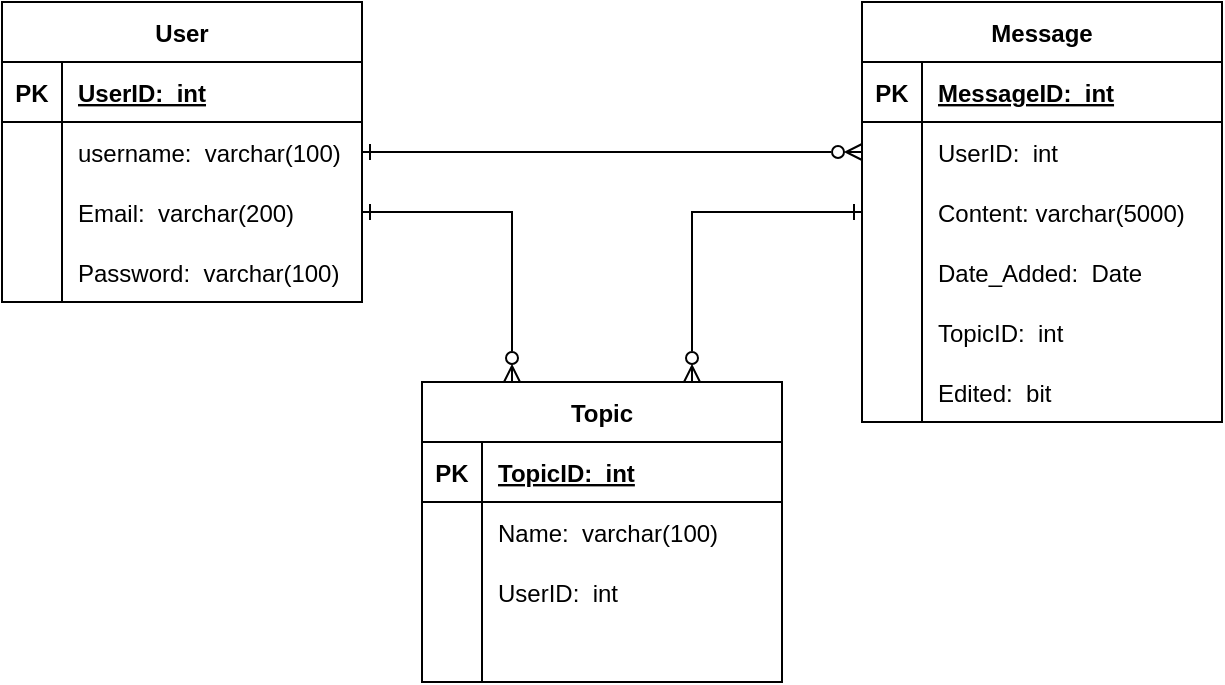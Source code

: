 <mxfile version="15.5.9" type="device"><diagram id="FPOOOFhR1Z1ZH0KkyJZs" name="Page-1"><mxGraphModel dx="868" dy="474" grid="1" gridSize="10" guides="1" tooltips="1" connect="1" arrows="1" fold="1" page="1" pageScale="1" pageWidth="850" pageHeight="1100" math="0" shadow="0"><root><mxCell id="0"/><mxCell id="1" parent="0"/><mxCell id="bhbFY5iJsf72Yhe3TVkv-2" value="User" style="shape=table;startSize=30;container=1;collapsible=1;childLayout=tableLayout;fixedRows=1;rowLines=0;fontStyle=1;align=center;resizeLast=1;" vertex="1" parent="1"><mxGeometry x="90" y="60" width="180" height="150" as="geometry"/></mxCell><mxCell id="bhbFY5iJsf72Yhe3TVkv-3" value="" style="shape=partialRectangle;collapsible=0;dropTarget=0;pointerEvents=0;fillColor=none;top=0;left=0;bottom=1;right=0;points=[[0,0.5],[1,0.5]];portConstraint=eastwest;" vertex="1" parent="bhbFY5iJsf72Yhe3TVkv-2"><mxGeometry y="30" width="180" height="30" as="geometry"/></mxCell><mxCell id="bhbFY5iJsf72Yhe3TVkv-4" value="PK" style="shape=partialRectangle;connectable=0;fillColor=none;top=0;left=0;bottom=0;right=0;fontStyle=1;overflow=hidden;" vertex="1" parent="bhbFY5iJsf72Yhe3TVkv-3"><mxGeometry width="30" height="30" as="geometry"><mxRectangle width="30" height="30" as="alternateBounds"/></mxGeometry></mxCell><mxCell id="bhbFY5iJsf72Yhe3TVkv-5" value="UserID:  int" style="shape=partialRectangle;connectable=0;fillColor=none;top=0;left=0;bottom=0;right=0;align=left;spacingLeft=6;fontStyle=5;overflow=hidden;" vertex="1" parent="bhbFY5iJsf72Yhe3TVkv-3"><mxGeometry x="30" width="150" height="30" as="geometry"><mxRectangle width="150" height="30" as="alternateBounds"/></mxGeometry></mxCell><mxCell id="bhbFY5iJsf72Yhe3TVkv-6" value="" style="shape=partialRectangle;collapsible=0;dropTarget=0;pointerEvents=0;fillColor=none;top=0;left=0;bottom=0;right=0;points=[[0,0.5],[1,0.5]];portConstraint=eastwest;" vertex="1" parent="bhbFY5iJsf72Yhe3TVkv-2"><mxGeometry y="60" width="180" height="30" as="geometry"/></mxCell><mxCell id="bhbFY5iJsf72Yhe3TVkv-7" value="" style="shape=partialRectangle;connectable=0;fillColor=none;top=0;left=0;bottom=0;right=0;editable=1;overflow=hidden;" vertex="1" parent="bhbFY5iJsf72Yhe3TVkv-6"><mxGeometry width="30" height="30" as="geometry"><mxRectangle width="30" height="30" as="alternateBounds"/></mxGeometry></mxCell><mxCell id="bhbFY5iJsf72Yhe3TVkv-8" value="username:  varchar(100)" style="shape=partialRectangle;connectable=0;fillColor=none;top=0;left=0;bottom=0;right=0;align=left;spacingLeft=6;overflow=hidden;" vertex="1" parent="bhbFY5iJsf72Yhe3TVkv-6"><mxGeometry x="30" width="150" height="30" as="geometry"><mxRectangle width="150" height="30" as="alternateBounds"/></mxGeometry></mxCell><mxCell id="bhbFY5iJsf72Yhe3TVkv-9" value="" style="shape=partialRectangle;collapsible=0;dropTarget=0;pointerEvents=0;fillColor=none;top=0;left=0;bottom=0;right=0;points=[[0,0.5],[1,0.5]];portConstraint=eastwest;" vertex="1" parent="bhbFY5iJsf72Yhe3TVkv-2"><mxGeometry y="90" width="180" height="30" as="geometry"/></mxCell><mxCell id="bhbFY5iJsf72Yhe3TVkv-10" value="" style="shape=partialRectangle;connectable=0;fillColor=none;top=0;left=0;bottom=0;right=0;editable=1;overflow=hidden;" vertex="1" parent="bhbFY5iJsf72Yhe3TVkv-9"><mxGeometry width="30" height="30" as="geometry"><mxRectangle width="30" height="30" as="alternateBounds"/></mxGeometry></mxCell><mxCell id="bhbFY5iJsf72Yhe3TVkv-11" value="Email:  varchar(200)" style="shape=partialRectangle;connectable=0;fillColor=none;top=0;left=0;bottom=0;right=0;align=left;spacingLeft=6;overflow=hidden;" vertex="1" parent="bhbFY5iJsf72Yhe3TVkv-9"><mxGeometry x="30" width="150" height="30" as="geometry"><mxRectangle width="150" height="30" as="alternateBounds"/></mxGeometry></mxCell><mxCell id="bhbFY5iJsf72Yhe3TVkv-55" value="" style="shape=partialRectangle;collapsible=0;dropTarget=0;pointerEvents=0;fillColor=none;top=0;left=0;bottom=0;right=0;points=[[0,0.5],[1,0.5]];portConstraint=eastwest;" vertex="1" parent="bhbFY5iJsf72Yhe3TVkv-2"><mxGeometry y="120" width="180" height="30" as="geometry"/></mxCell><mxCell id="bhbFY5iJsf72Yhe3TVkv-56" value="" style="shape=partialRectangle;connectable=0;fillColor=none;top=0;left=0;bottom=0;right=0;editable=1;overflow=hidden;" vertex="1" parent="bhbFY5iJsf72Yhe3TVkv-55"><mxGeometry width="30" height="30" as="geometry"><mxRectangle width="30" height="30" as="alternateBounds"/></mxGeometry></mxCell><mxCell id="bhbFY5iJsf72Yhe3TVkv-57" value="Password:  varchar(100)" style="shape=partialRectangle;connectable=0;fillColor=none;top=0;left=0;bottom=0;right=0;align=left;spacingLeft=6;overflow=hidden;" vertex="1" parent="bhbFY5iJsf72Yhe3TVkv-55"><mxGeometry x="30" width="150" height="30" as="geometry"><mxRectangle width="150" height="30" as="alternateBounds"/></mxGeometry></mxCell><mxCell id="bhbFY5iJsf72Yhe3TVkv-15" value="Message" style="shape=table;startSize=30;container=1;collapsible=1;childLayout=tableLayout;fixedRows=1;rowLines=0;fontStyle=1;align=center;resizeLast=1;" vertex="1" parent="1"><mxGeometry x="520" y="60" width="180" height="210" as="geometry"/></mxCell><mxCell id="bhbFY5iJsf72Yhe3TVkv-16" value="" style="shape=partialRectangle;collapsible=0;dropTarget=0;pointerEvents=0;fillColor=none;top=0;left=0;bottom=1;right=0;points=[[0,0.5],[1,0.5]];portConstraint=eastwest;" vertex="1" parent="bhbFY5iJsf72Yhe3TVkv-15"><mxGeometry y="30" width="180" height="30" as="geometry"/></mxCell><mxCell id="bhbFY5iJsf72Yhe3TVkv-17" value="PK" style="shape=partialRectangle;connectable=0;fillColor=none;top=0;left=0;bottom=0;right=0;fontStyle=1;overflow=hidden;" vertex="1" parent="bhbFY5iJsf72Yhe3TVkv-16"><mxGeometry width="30" height="30" as="geometry"><mxRectangle width="30" height="30" as="alternateBounds"/></mxGeometry></mxCell><mxCell id="bhbFY5iJsf72Yhe3TVkv-18" value="MessageID:  int" style="shape=partialRectangle;connectable=0;fillColor=none;top=0;left=0;bottom=0;right=0;align=left;spacingLeft=6;fontStyle=5;overflow=hidden;" vertex="1" parent="bhbFY5iJsf72Yhe3TVkv-16"><mxGeometry x="30" width="150" height="30" as="geometry"><mxRectangle width="150" height="30" as="alternateBounds"/></mxGeometry></mxCell><mxCell id="bhbFY5iJsf72Yhe3TVkv-19" value="" style="shape=partialRectangle;collapsible=0;dropTarget=0;pointerEvents=0;fillColor=none;top=0;left=0;bottom=0;right=0;points=[[0,0.5],[1,0.5]];portConstraint=eastwest;" vertex="1" parent="bhbFY5iJsf72Yhe3TVkv-15"><mxGeometry y="60" width="180" height="30" as="geometry"/></mxCell><mxCell id="bhbFY5iJsf72Yhe3TVkv-20" value="" style="shape=partialRectangle;connectable=0;fillColor=none;top=0;left=0;bottom=0;right=0;editable=1;overflow=hidden;" vertex="1" parent="bhbFY5iJsf72Yhe3TVkv-19"><mxGeometry width="30" height="30" as="geometry"><mxRectangle width="30" height="30" as="alternateBounds"/></mxGeometry></mxCell><mxCell id="bhbFY5iJsf72Yhe3TVkv-21" value="UserID:  int" style="shape=partialRectangle;connectable=0;fillColor=none;top=0;left=0;bottom=0;right=0;align=left;spacingLeft=6;overflow=hidden;" vertex="1" parent="bhbFY5iJsf72Yhe3TVkv-19"><mxGeometry x="30" width="150" height="30" as="geometry"><mxRectangle width="150" height="30" as="alternateBounds"/></mxGeometry></mxCell><mxCell id="bhbFY5iJsf72Yhe3TVkv-22" value="" style="shape=partialRectangle;collapsible=0;dropTarget=0;pointerEvents=0;fillColor=none;top=0;left=0;bottom=0;right=0;points=[[0,0.5],[1,0.5]];portConstraint=eastwest;" vertex="1" parent="bhbFY5iJsf72Yhe3TVkv-15"><mxGeometry y="90" width="180" height="30" as="geometry"/></mxCell><mxCell id="bhbFY5iJsf72Yhe3TVkv-23" value="" style="shape=partialRectangle;connectable=0;fillColor=none;top=0;left=0;bottom=0;right=0;editable=1;overflow=hidden;" vertex="1" parent="bhbFY5iJsf72Yhe3TVkv-22"><mxGeometry width="30" height="30" as="geometry"><mxRectangle width="30" height="30" as="alternateBounds"/></mxGeometry></mxCell><mxCell id="bhbFY5iJsf72Yhe3TVkv-24" value="Content: varchar(5000)" style="shape=partialRectangle;connectable=0;fillColor=none;top=0;left=0;bottom=0;right=0;align=left;spacingLeft=6;overflow=hidden;" vertex="1" parent="bhbFY5iJsf72Yhe3TVkv-22"><mxGeometry x="30" width="150" height="30" as="geometry"><mxRectangle width="150" height="30" as="alternateBounds"/></mxGeometry></mxCell><mxCell id="bhbFY5iJsf72Yhe3TVkv-25" value="" style="shape=partialRectangle;collapsible=0;dropTarget=0;pointerEvents=0;fillColor=none;top=0;left=0;bottom=0;right=0;points=[[0,0.5],[1,0.5]];portConstraint=eastwest;" vertex="1" parent="bhbFY5iJsf72Yhe3TVkv-15"><mxGeometry y="120" width="180" height="30" as="geometry"/></mxCell><mxCell id="bhbFY5iJsf72Yhe3TVkv-26" value="" style="shape=partialRectangle;connectable=0;fillColor=none;top=0;left=0;bottom=0;right=0;editable=1;overflow=hidden;" vertex="1" parent="bhbFY5iJsf72Yhe3TVkv-25"><mxGeometry width="30" height="30" as="geometry"><mxRectangle width="30" height="30" as="alternateBounds"/></mxGeometry></mxCell><mxCell id="bhbFY5iJsf72Yhe3TVkv-27" value="Date_Added:  Date" style="shape=partialRectangle;connectable=0;fillColor=none;top=0;left=0;bottom=0;right=0;align=left;spacingLeft=6;overflow=hidden;" vertex="1" parent="bhbFY5iJsf72Yhe3TVkv-25"><mxGeometry x="30" width="150" height="30" as="geometry"><mxRectangle width="150" height="30" as="alternateBounds"/></mxGeometry></mxCell><mxCell id="bhbFY5iJsf72Yhe3TVkv-59" value="" style="shape=partialRectangle;collapsible=0;dropTarget=0;pointerEvents=0;fillColor=none;top=0;left=0;bottom=0;right=0;points=[[0,0.5],[1,0.5]];portConstraint=eastwest;" vertex="1" parent="bhbFY5iJsf72Yhe3TVkv-15"><mxGeometry y="150" width="180" height="30" as="geometry"/></mxCell><mxCell id="bhbFY5iJsf72Yhe3TVkv-60" value="" style="shape=partialRectangle;connectable=0;fillColor=none;top=0;left=0;bottom=0;right=0;editable=1;overflow=hidden;" vertex="1" parent="bhbFY5iJsf72Yhe3TVkv-59"><mxGeometry width="30" height="30" as="geometry"><mxRectangle width="30" height="30" as="alternateBounds"/></mxGeometry></mxCell><mxCell id="bhbFY5iJsf72Yhe3TVkv-61" value="TopicID:  int" style="shape=partialRectangle;connectable=0;fillColor=none;top=0;left=0;bottom=0;right=0;align=left;spacingLeft=6;overflow=hidden;" vertex="1" parent="bhbFY5iJsf72Yhe3TVkv-59"><mxGeometry x="30" width="150" height="30" as="geometry"><mxRectangle width="150" height="30" as="alternateBounds"/></mxGeometry></mxCell><mxCell id="bhbFY5iJsf72Yhe3TVkv-66" value="" style="shape=partialRectangle;collapsible=0;dropTarget=0;pointerEvents=0;fillColor=none;top=0;left=0;bottom=0;right=0;points=[[0,0.5],[1,0.5]];portConstraint=eastwest;" vertex="1" parent="bhbFY5iJsf72Yhe3TVkv-15"><mxGeometry y="180" width="180" height="30" as="geometry"/></mxCell><mxCell id="bhbFY5iJsf72Yhe3TVkv-67" value="" style="shape=partialRectangle;connectable=0;fillColor=none;top=0;left=0;bottom=0;right=0;editable=1;overflow=hidden;" vertex="1" parent="bhbFY5iJsf72Yhe3TVkv-66"><mxGeometry width="30" height="30" as="geometry"><mxRectangle width="30" height="30" as="alternateBounds"/></mxGeometry></mxCell><mxCell id="bhbFY5iJsf72Yhe3TVkv-68" value="Edited:  bit" style="shape=partialRectangle;connectable=0;fillColor=none;top=0;left=0;bottom=0;right=0;align=left;spacingLeft=6;overflow=hidden;" vertex="1" parent="bhbFY5iJsf72Yhe3TVkv-66"><mxGeometry x="30" width="150" height="30" as="geometry"><mxRectangle width="150" height="30" as="alternateBounds"/></mxGeometry></mxCell><mxCell id="bhbFY5iJsf72Yhe3TVkv-28" value="Topic" style="shape=table;startSize=30;container=1;collapsible=1;childLayout=tableLayout;fixedRows=1;rowLines=0;fontStyle=1;align=center;resizeLast=1;" vertex="1" parent="1"><mxGeometry x="300" y="250" width="180" height="150" as="geometry"/></mxCell><mxCell id="bhbFY5iJsf72Yhe3TVkv-29" value="" style="shape=partialRectangle;collapsible=0;dropTarget=0;pointerEvents=0;fillColor=none;top=0;left=0;bottom=1;right=0;points=[[0,0.5],[1,0.5]];portConstraint=eastwest;" vertex="1" parent="bhbFY5iJsf72Yhe3TVkv-28"><mxGeometry y="30" width="180" height="30" as="geometry"/></mxCell><mxCell id="bhbFY5iJsf72Yhe3TVkv-30" value="PK" style="shape=partialRectangle;connectable=0;fillColor=none;top=0;left=0;bottom=0;right=0;fontStyle=1;overflow=hidden;" vertex="1" parent="bhbFY5iJsf72Yhe3TVkv-29"><mxGeometry width="30" height="30" as="geometry"><mxRectangle width="30" height="30" as="alternateBounds"/></mxGeometry></mxCell><mxCell id="bhbFY5iJsf72Yhe3TVkv-31" value="TopicID:  int" style="shape=partialRectangle;connectable=0;fillColor=none;top=0;left=0;bottom=0;right=0;align=left;spacingLeft=6;fontStyle=5;overflow=hidden;" vertex="1" parent="bhbFY5iJsf72Yhe3TVkv-29"><mxGeometry x="30" width="150" height="30" as="geometry"><mxRectangle width="150" height="30" as="alternateBounds"/></mxGeometry></mxCell><mxCell id="bhbFY5iJsf72Yhe3TVkv-32" value="" style="shape=partialRectangle;collapsible=0;dropTarget=0;pointerEvents=0;fillColor=none;top=0;left=0;bottom=0;right=0;points=[[0,0.5],[1,0.5]];portConstraint=eastwest;" vertex="1" parent="bhbFY5iJsf72Yhe3TVkv-28"><mxGeometry y="60" width="180" height="30" as="geometry"/></mxCell><mxCell id="bhbFY5iJsf72Yhe3TVkv-33" value="" style="shape=partialRectangle;connectable=0;fillColor=none;top=0;left=0;bottom=0;right=0;editable=1;overflow=hidden;" vertex="1" parent="bhbFY5iJsf72Yhe3TVkv-32"><mxGeometry width="30" height="30" as="geometry"><mxRectangle width="30" height="30" as="alternateBounds"/></mxGeometry></mxCell><mxCell id="bhbFY5iJsf72Yhe3TVkv-34" value="Name:  varchar(100)" style="shape=partialRectangle;connectable=0;fillColor=none;top=0;left=0;bottom=0;right=0;align=left;spacingLeft=6;overflow=hidden;" vertex="1" parent="bhbFY5iJsf72Yhe3TVkv-32"><mxGeometry x="30" width="150" height="30" as="geometry"><mxRectangle width="150" height="30" as="alternateBounds"/></mxGeometry></mxCell><mxCell id="bhbFY5iJsf72Yhe3TVkv-35" value="" style="shape=partialRectangle;collapsible=0;dropTarget=0;pointerEvents=0;fillColor=none;top=0;left=0;bottom=0;right=0;points=[[0,0.5],[1,0.5]];portConstraint=eastwest;" vertex="1" parent="bhbFY5iJsf72Yhe3TVkv-28"><mxGeometry y="90" width="180" height="30" as="geometry"/></mxCell><mxCell id="bhbFY5iJsf72Yhe3TVkv-36" value="" style="shape=partialRectangle;connectable=0;fillColor=none;top=0;left=0;bottom=0;right=0;editable=1;overflow=hidden;" vertex="1" parent="bhbFY5iJsf72Yhe3TVkv-35"><mxGeometry width="30" height="30" as="geometry"><mxRectangle width="30" height="30" as="alternateBounds"/></mxGeometry></mxCell><mxCell id="bhbFY5iJsf72Yhe3TVkv-37" value="UserID:  int" style="shape=partialRectangle;connectable=0;fillColor=none;top=0;left=0;bottom=0;right=0;align=left;spacingLeft=6;overflow=hidden;" vertex="1" parent="bhbFY5iJsf72Yhe3TVkv-35"><mxGeometry x="30" width="150" height="30" as="geometry"><mxRectangle width="150" height="30" as="alternateBounds"/></mxGeometry></mxCell><mxCell id="bhbFY5iJsf72Yhe3TVkv-38" value="" style="shape=partialRectangle;collapsible=0;dropTarget=0;pointerEvents=0;fillColor=none;top=0;left=0;bottom=0;right=0;points=[[0,0.5],[1,0.5]];portConstraint=eastwest;" vertex="1" parent="bhbFY5iJsf72Yhe3TVkv-28"><mxGeometry y="120" width="180" height="30" as="geometry"/></mxCell><mxCell id="bhbFY5iJsf72Yhe3TVkv-39" value="" style="shape=partialRectangle;connectable=0;fillColor=none;top=0;left=0;bottom=0;right=0;editable=1;overflow=hidden;" vertex="1" parent="bhbFY5iJsf72Yhe3TVkv-38"><mxGeometry width="30" height="30" as="geometry"><mxRectangle width="30" height="30" as="alternateBounds"/></mxGeometry></mxCell><mxCell id="bhbFY5iJsf72Yhe3TVkv-40" value="" style="shape=partialRectangle;connectable=0;fillColor=none;top=0;left=0;bottom=0;right=0;align=left;spacingLeft=6;overflow=hidden;" vertex="1" parent="bhbFY5iJsf72Yhe3TVkv-38"><mxGeometry x="30" width="150" height="30" as="geometry"><mxRectangle width="150" height="30" as="alternateBounds"/></mxGeometry></mxCell><mxCell id="bhbFY5iJsf72Yhe3TVkv-58" style="edgeStyle=orthogonalEdgeStyle;rounded=0;orthogonalLoop=1;jettySize=auto;html=1;exitX=1;exitY=0.5;exitDx=0;exitDy=0;entryX=0;entryY=0.5;entryDx=0;entryDy=0;endArrow=ERzeroToMany;endFill=0;startArrow=ERone;startFill=0;" edge="1" parent="1" source="bhbFY5iJsf72Yhe3TVkv-6" target="bhbFY5iJsf72Yhe3TVkv-19"><mxGeometry relative="1" as="geometry"/></mxCell><mxCell id="bhbFY5iJsf72Yhe3TVkv-64" style="edgeStyle=orthogonalEdgeStyle;rounded=0;orthogonalLoop=1;jettySize=auto;html=1;exitX=1;exitY=0.5;exitDx=0;exitDy=0;entryX=0.25;entryY=0;entryDx=0;entryDy=0;startArrow=ERone;startFill=0;endArrow=ERzeroToMany;endFill=0;" edge="1" parent="1" source="bhbFY5iJsf72Yhe3TVkv-9" target="bhbFY5iJsf72Yhe3TVkv-28"><mxGeometry relative="1" as="geometry"/></mxCell><mxCell id="bhbFY5iJsf72Yhe3TVkv-65" style="edgeStyle=orthogonalEdgeStyle;rounded=0;orthogonalLoop=1;jettySize=auto;html=1;exitX=0;exitY=0.5;exitDx=0;exitDy=0;entryX=0.75;entryY=0;entryDx=0;entryDy=0;startArrow=ERone;startFill=0;endArrow=ERzeroToMany;endFill=0;" edge="1" parent="1" source="bhbFY5iJsf72Yhe3TVkv-22" target="bhbFY5iJsf72Yhe3TVkv-28"><mxGeometry relative="1" as="geometry"/></mxCell></root></mxGraphModel></diagram></mxfile>